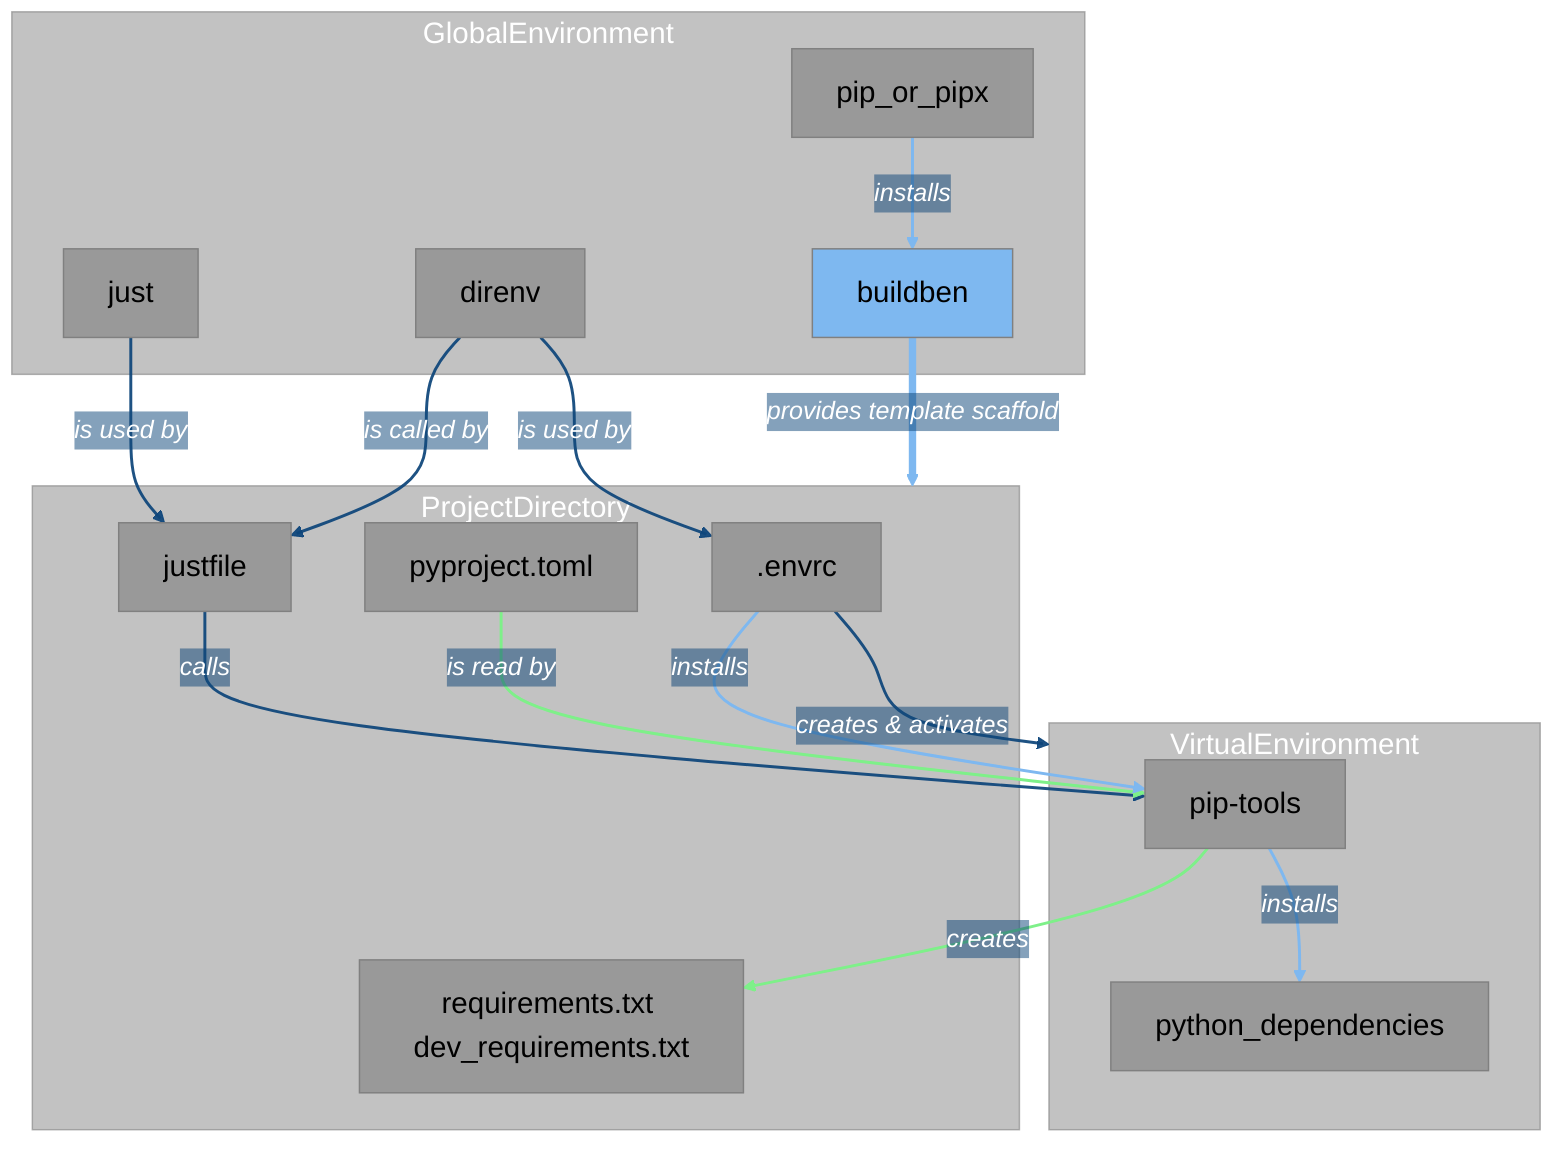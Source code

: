 ---
config:
    title: Management of Virtual Environments & Dependencies
    theme: base
    themeVariables:
        fontSize: 20px
        
        # Nodes
        primaryTextColor: "#000000"      # Black
        primaryColor: "#999999"          # Grey
        primaryBorERCrColor: "#00000099"  # Black transparent
        
        # Links
        lineColor: "#0e467bee"        # Dark Blue transparent
        secondaryColor: "#0e467b03"   # Dark Blue transparent
        
        # Subgraphs
        tertiaryTextColor: "#ffffff"  # White
        tertiaryColor: "#99999999"    # Grey transparent
        tertiaryBorERCrColor: "#00000000" # Fully transparent
---

%% => Only Nodes have borders, 
%% => Subgraphs are transparent and borderless
%% => Subgraph color is the same as node fill color with opacity
%% =>   (append 70 or 90 to hex color, the lower, the more transparent)
%% => stroke widths must be set in classes at the end


flowchart TD
    subgraph GlobalEnvironment
        %% B[buildben] -->|uses| D[direnv]
        D[direnv]
        B[buildben]
        PIP[pip_or_pipx]
        J[just]

        
        PIP -->|installs| B
    end
    
    B -->|provides template scaffold| ProjectDirectory
    D -->|is used by| ERC
    J -->|is used by | JF
    D -->|is called by| JF
    
    subgraph VirtualEnvironment
        PT[pip-tools]
        PD[python_dependencies]
        PT -->|installs| PD
    end

    subgraph ProjectDirectory
        JF[justfile]
        RE[requirements.txt dev_requirements.txt]
        
        ERC[.envrc]
        PPRT[pyproject.toml]
    end

    ERC-->|creates & activates| VirtualEnvironment
    %% PPRT -->|installs dependencies| VirtualEnvironment
    
   
    %% D-->|resets| VirtualEnvironment
    JF -->|calls| PT -->|creates| RE 
    PPRT -->|is read by| PT
    ERC-->|installs| PT
    %% PT -->|reads| PPRT
    %% PT -->|creates| RE
    %% PT -->|creates| RED
    
    
    
    %% === Styles ======================================================

    style B fill:#7eb8f0
    %% style D fill:#666,stroke:#000
    %% style J fill:#666,stroke:#000
    %% style PIP fill:#999,stroke:#000
    %% style V fill:#ccc,stroke:#000
    %% style PT fill:#ccc,stroke:#000
    %% style JF fill:#eee,stroke:#000
    %% style RE fill:#eee,stroke:#000
    %% style ERC fill:#eee,stroke:#000





    
    %% %% ## Links
    %% %% !! Must be at end, otherwise it will not work

    %% %% > default
    linkStyle default stroke-width:2px, color:#ffffff, font-size:17px, font-style:italic;
    
    %% %% > Select links by Index
    linkStyle 1 stroke: #7eb8f0, stroke-width:5px;
    linkStyle 5,8,9 stroke: #7ef089
    linkStyle 0,5,10 stroke:#7eb8f0


    %% %% ## Node styles (primary color
    %% classdef docker fill: #7eb8f0,  stroke-width:2px;
    %% classdef dependency stroke-width:2px;
    %% classdef flow_docker fill: #7eb8f0, stroke-width:2px;
    
    %% %% > Assign class to nodes
    %% class adminer,WDQS,jobrunner,mediawiki,holyapp,db_mw,db_wb,images,wikibase,dbvolume,db_wb_volume docker;
    %% class django,mysqlclient dependency;



    %% %% ## Subgraph styles (tertiary)
    %% classdef subgraph_ERCfault stroke-width:2px;
    %% classdef subgraph_blue fill: #7eb8f070, stroke-width:0px;
    
    %% class dependencies,ExternalVolumes subgraph_default;
    %% class Docker-Services,Frontend,Databases,Backend,WebUI-Tools,SharedVolumes subgraph_blue;